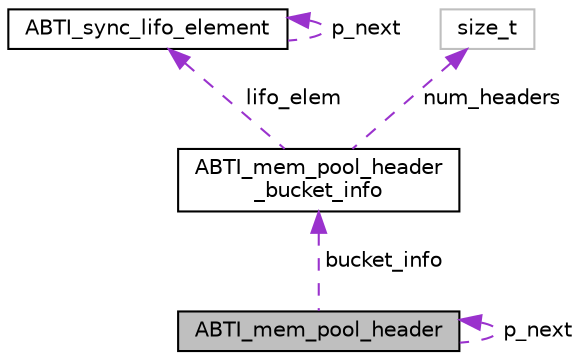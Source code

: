 digraph "ABTI_mem_pool_header"
{
 // LATEX_PDF_SIZE
  edge [fontname="Helvetica",fontsize="10",labelfontname="Helvetica",labelfontsize="10"];
  node [fontname="Helvetica",fontsize="10",shape=record];
  Node1 [label="ABTI_mem_pool_header",height=0.2,width=0.4,color="black", fillcolor="grey75", style="filled", fontcolor="black",tooltip=" "];
  Node2 -> Node1 [dir="back",color="darkorchid3",fontsize="10",style="dashed",label=" bucket_info" ,fontname="Helvetica"];
  Node2 [label="ABTI_mem_pool_header\l_bucket_info",height=0.2,width=0.4,color="black", fillcolor="white", style="filled",URL="$d5/d6c/unionABTI__mem__pool__header__bucket__info.html",tooltip=" "];
  Node3 -> Node2 [dir="back",color="darkorchid3",fontsize="10",style="dashed",label=" lifo_elem" ,fontname="Helvetica"];
  Node3 [label="ABTI_sync_lifo_element",height=0.2,width=0.4,color="black", fillcolor="white", style="filled",URL="$de/d30/structABTI__sync__lifo__element.html",tooltip=" "];
  Node3 -> Node3 [dir="back",color="darkorchid3",fontsize="10",style="dashed",label=" p_next" ,fontname="Helvetica"];
  Node4 -> Node2 [dir="back",color="darkorchid3",fontsize="10",style="dashed",label=" num_headers" ,fontname="Helvetica"];
  Node4 [label="size_t",height=0.2,width=0.4,color="grey75", fillcolor="white", style="filled",tooltip=" "];
  Node1 -> Node1 [dir="back",color="darkorchid3",fontsize="10",style="dashed",label=" p_next" ,fontname="Helvetica"];
}
